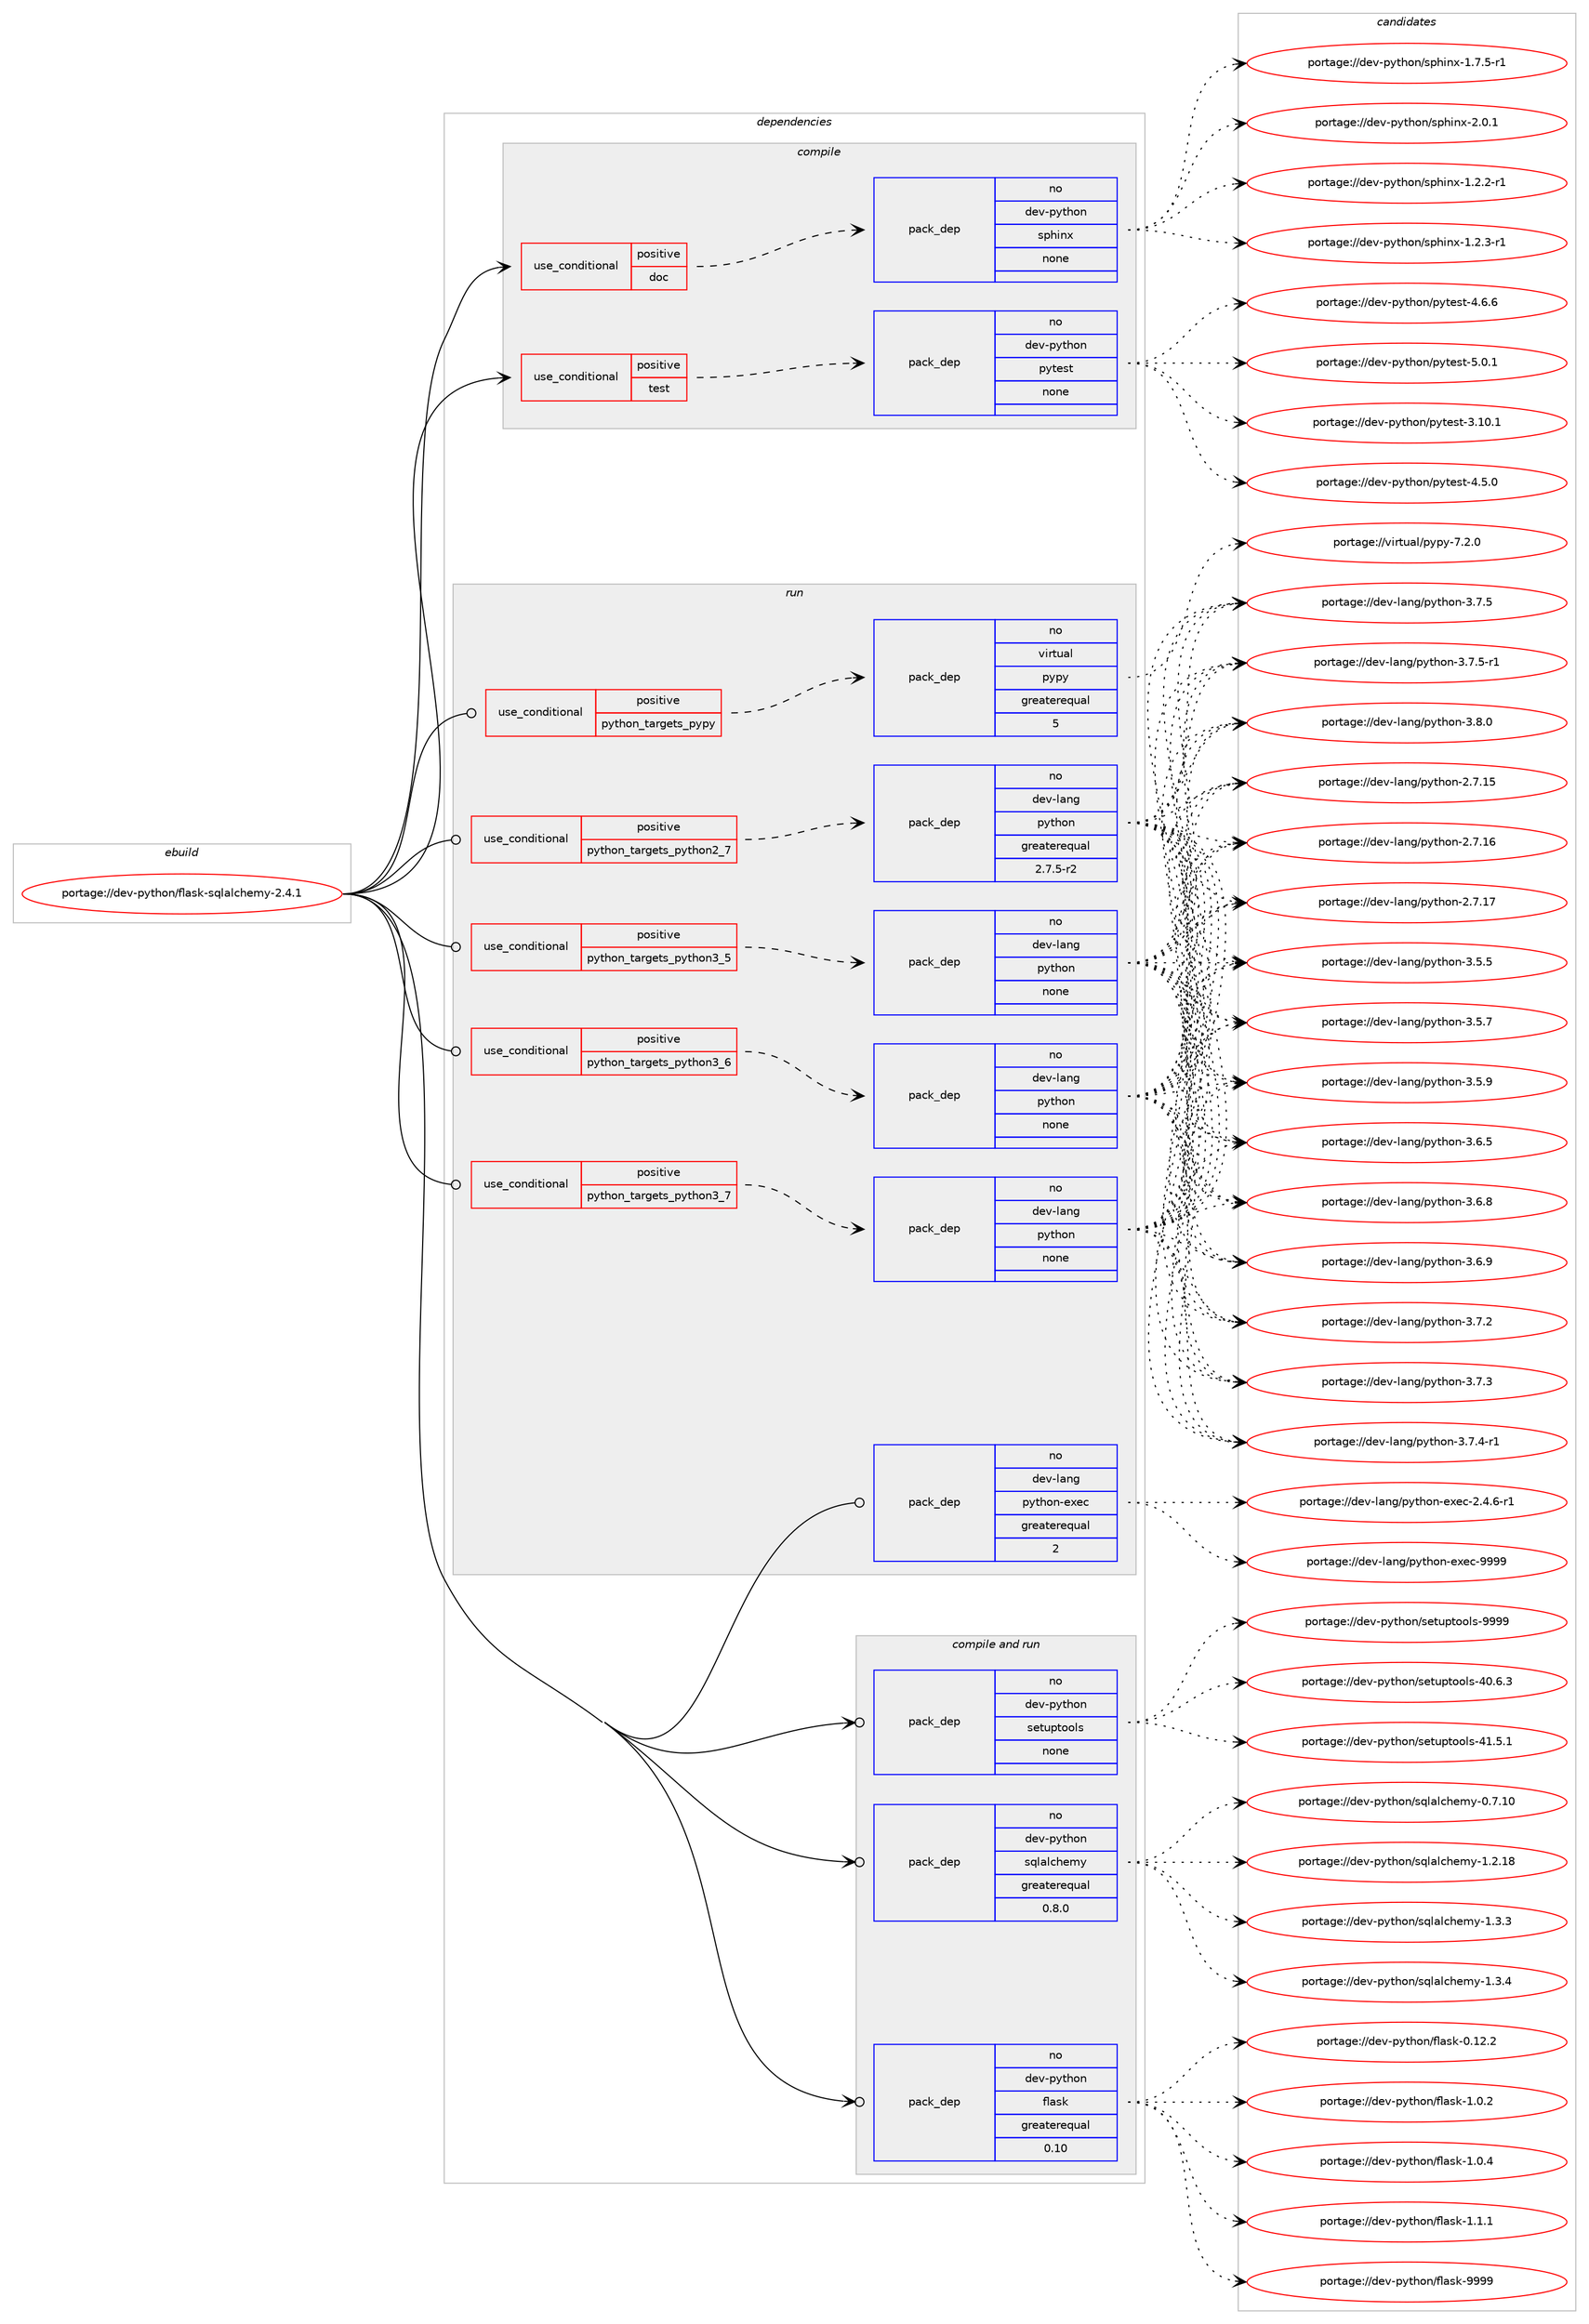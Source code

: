 digraph prolog {

# *************
# Graph options
# *************

newrank=true;
concentrate=true;
compound=true;
graph [rankdir=LR,fontname=Helvetica,fontsize=10,ranksep=1.5];#, ranksep=2.5, nodesep=0.2];
edge  [arrowhead=vee];
node  [fontname=Helvetica,fontsize=10];

# **********
# The ebuild
# **********

subgraph cluster_leftcol {
color=gray;
rank=same;
label=<<i>ebuild</i>>;
id [label="portage://dev-python/flask-sqlalchemy-2.4.1", color=red, width=4, href="../dev-python/flask-sqlalchemy-2.4.1.svg"];
}

# ****************
# The dependencies
# ****************

subgraph cluster_midcol {
color=gray;
label=<<i>dependencies</i>>;
subgraph cluster_compile {
fillcolor="#eeeeee";
style=filled;
label=<<i>compile</i>>;
subgraph cond28885 {
dependency140317 [label=<<TABLE BORDER="0" CELLBORDER="1" CELLSPACING="0" CELLPADDING="4"><TR><TD ROWSPAN="3" CELLPADDING="10">use_conditional</TD></TR><TR><TD>positive</TD></TR><TR><TD>doc</TD></TR></TABLE>>, shape=none, color=red];
subgraph pack108114 {
dependency140318 [label=<<TABLE BORDER="0" CELLBORDER="1" CELLSPACING="0" CELLPADDING="4" WIDTH="220"><TR><TD ROWSPAN="6" CELLPADDING="30">pack_dep</TD></TR><TR><TD WIDTH="110">no</TD></TR><TR><TD>dev-python</TD></TR><TR><TD>sphinx</TD></TR><TR><TD>none</TD></TR><TR><TD></TD></TR></TABLE>>, shape=none, color=blue];
}
dependency140317:e -> dependency140318:w [weight=20,style="dashed",arrowhead="vee"];
}
id:e -> dependency140317:w [weight=20,style="solid",arrowhead="vee"];
subgraph cond28886 {
dependency140319 [label=<<TABLE BORDER="0" CELLBORDER="1" CELLSPACING="0" CELLPADDING="4"><TR><TD ROWSPAN="3" CELLPADDING="10">use_conditional</TD></TR><TR><TD>positive</TD></TR><TR><TD>test</TD></TR></TABLE>>, shape=none, color=red];
subgraph pack108115 {
dependency140320 [label=<<TABLE BORDER="0" CELLBORDER="1" CELLSPACING="0" CELLPADDING="4" WIDTH="220"><TR><TD ROWSPAN="6" CELLPADDING="30">pack_dep</TD></TR><TR><TD WIDTH="110">no</TD></TR><TR><TD>dev-python</TD></TR><TR><TD>pytest</TD></TR><TR><TD>none</TD></TR><TR><TD></TD></TR></TABLE>>, shape=none, color=blue];
}
dependency140319:e -> dependency140320:w [weight=20,style="dashed",arrowhead="vee"];
}
id:e -> dependency140319:w [weight=20,style="solid",arrowhead="vee"];
}
subgraph cluster_compileandrun {
fillcolor="#eeeeee";
style=filled;
label=<<i>compile and run</i>>;
subgraph pack108116 {
dependency140321 [label=<<TABLE BORDER="0" CELLBORDER="1" CELLSPACING="0" CELLPADDING="4" WIDTH="220"><TR><TD ROWSPAN="6" CELLPADDING="30">pack_dep</TD></TR><TR><TD WIDTH="110">no</TD></TR><TR><TD>dev-python</TD></TR><TR><TD>flask</TD></TR><TR><TD>greaterequal</TD></TR><TR><TD>0.10</TD></TR></TABLE>>, shape=none, color=blue];
}
id:e -> dependency140321:w [weight=20,style="solid",arrowhead="odotvee"];
subgraph pack108117 {
dependency140322 [label=<<TABLE BORDER="0" CELLBORDER="1" CELLSPACING="0" CELLPADDING="4" WIDTH="220"><TR><TD ROWSPAN="6" CELLPADDING="30">pack_dep</TD></TR><TR><TD WIDTH="110">no</TD></TR><TR><TD>dev-python</TD></TR><TR><TD>setuptools</TD></TR><TR><TD>none</TD></TR><TR><TD></TD></TR></TABLE>>, shape=none, color=blue];
}
id:e -> dependency140322:w [weight=20,style="solid",arrowhead="odotvee"];
subgraph pack108118 {
dependency140323 [label=<<TABLE BORDER="0" CELLBORDER="1" CELLSPACING="0" CELLPADDING="4" WIDTH="220"><TR><TD ROWSPAN="6" CELLPADDING="30">pack_dep</TD></TR><TR><TD WIDTH="110">no</TD></TR><TR><TD>dev-python</TD></TR><TR><TD>sqlalchemy</TD></TR><TR><TD>greaterequal</TD></TR><TR><TD>0.8.0</TD></TR></TABLE>>, shape=none, color=blue];
}
id:e -> dependency140323:w [weight=20,style="solid",arrowhead="odotvee"];
}
subgraph cluster_run {
fillcolor="#eeeeee";
style=filled;
label=<<i>run</i>>;
subgraph cond28887 {
dependency140324 [label=<<TABLE BORDER="0" CELLBORDER="1" CELLSPACING="0" CELLPADDING="4"><TR><TD ROWSPAN="3" CELLPADDING="10">use_conditional</TD></TR><TR><TD>positive</TD></TR><TR><TD>python_targets_pypy</TD></TR></TABLE>>, shape=none, color=red];
subgraph pack108119 {
dependency140325 [label=<<TABLE BORDER="0" CELLBORDER="1" CELLSPACING="0" CELLPADDING="4" WIDTH="220"><TR><TD ROWSPAN="6" CELLPADDING="30">pack_dep</TD></TR><TR><TD WIDTH="110">no</TD></TR><TR><TD>virtual</TD></TR><TR><TD>pypy</TD></TR><TR><TD>greaterequal</TD></TR><TR><TD>5</TD></TR></TABLE>>, shape=none, color=blue];
}
dependency140324:e -> dependency140325:w [weight=20,style="dashed",arrowhead="vee"];
}
id:e -> dependency140324:w [weight=20,style="solid",arrowhead="odot"];
subgraph cond28888 {
dependency140326 [label=<<TABLE BORDER="0" CELLBORDER="1" CELLSPACING="0" CELLPADDING="4"><TR><TD ROWSPAN="3" CELLPADDING="10">use_conditional</TD></TR><TR><TD>positive</TD></TR><TR><TD>python_targets_python2_7</TD></TR></TABLE>>, shape=none, color=red];
subgraph pack108120 {
dependency140327 [label=<<TABLE BORDER="0" CELLBORDER="1" CELLSPACING="0" CELLPADDING="4" WIDTH="220"><TR><TD ROWSPAN="6" CELLPADDING="30">pack_dep</TD></TR><TR><TD WIDTH="110">no</TD></TR><TR><TD>dev-lang</TD></TR><TR><TD>python</TD></TR><TR><TD>greaterequal</TD></TR><TR><TD>2.7.5-r2</TD></TR></TABLE>>, shape=none, color=blue];
}
dependency140326:e -> dependency140327:w [weight=20,style="dashed",arrowhead="vee"];
}
id:e -> dependency140326:w [weight=20,style="solid",arrowhead="odot"];
subgraph cond28889 {
dependency140328 [label=<<TABLE BORDER="0" CELLBORDER="1" CELLSPACING="0" CELLPADDING="4"><TR><TD ROWSPAN="3" CELLPADDING="10">use_conditional</TD></TR><TR><TD>positive</TD></TR><TR><TD>python_targets_python3_5</TD></TR></TABLE>>, shape=none, color=red];
subgraph pack108121 {
dependency140329 [label=<<TABLE BORDER="0" CELLBORDER="1" CELLSPACING="0" CELLPADDING="4" WIDTH="220"><TR><TD ROWSPAN="6" CELLPADDING="30">pack_dep</TD></TR><TR><TD WIDTH="110">no</TD></TR><TR><TD>dev-lang</TD></TR><TR><TD>python</TD></TR><TR><TD>none</TD></TR><TR><TD></TD></TR></TABLE>>, shape=none, color=blue];
}
dependency140328:e -> dependency140329:w [weight=20,style="dashed",arrowhead="vee"];
}
id:e -> dependency140328:w [weight=20,style="solid",arrowhead="odot"];
subgraph cond28890 {
dependency140330 [label=<<TABLE BORDER="0" CELLBORDER="1" CELLSPACING="0" CELLPADDING="4"><TR><TD ROWSPAN="3" CELLPADDING="10">use_conditional</TD></TR><TR><TD>positive</TD></TR><TR><TD>python_targets_python3_6</TD></TR></TABLE>>, shape=none, color=red];
subgraph pack108122 {
dependency140331 [label=<<TABLE BORDER="0" CELLBORDER="1" CELLSPACING="0" CELLPADDING="4" WIDTH="220"><TR><TD ROWSPAN="6" CELLPADDING="30">pack_dep</TD></TR><TR><TD WIDTH="110">no</TD></TR><TR><TD>dev-lang</TD></TR><TR><TD>python</TD></TR><TR><TD>none</TD></TR><TR><TD></TD></TR></TABLE>>, shape=none, color=blue];
}
dependency140330:e -> dependency140331:w [weight=20,style="dashed",arrowhead="vee"];
}
id:e -> dependency140330:w [weight=20,style="solid",arrowhead="odot"];
subgraph cond28891 {
dependency140332 [label=<<TABLE BORDER="0" CELLBORDER="1" CELLSPACING="0" CELLPADDING="4"><TR><TD ROWSPAN="3" CELLPADDING="10">use_conditional</TD></TR><TR><TD>positive</TD></TR><TR><TD>python_targets_python3_7</TD></TR></TABLE>>, shape=none, color=red];
subgraph pack108123 {
dependency140333 [label=<<TABLE BORDER="0" CELLBORDER="1" CELLSPACING="0" CELLPADDING="4" WIDTH="220"><TR><TD ROWSPAN="6" CELLPADDING="30">pack_dep</TD></TR><TR><TD WIDTH="110">no</TD></TR><TR><TD>dev-lang</TD></TR><TR><TD>python</TD></TR><TR><TD>none</TD></TR><TR><TD></TD></TR></TABLE>>, shape=none, color=blue];
}
dependency140332:e -> dependency140333:w [weight=20,style="dashed",arrowhead="vee"];
}
id:e -> dependency140332:w [weight=20,style="solid",arrowhead="odot"];
subgraph pack108124 {
dependency140334 [label=<<TABLE BORDER="0" CELLBORDER="1" CELLSPACING="0" CELLPADDING="4" WIDTH="220"><TR><TD ROWSPAN="6" CELLPADDING="30">pack_dep</TD></TR><TR><TD WIDTH="110">no</TD></TR><TR><TD>dev-lang</TD></TR><TR><TD>python-exec</TD></TR><TR><TD>greaterequal</TD></TR><TR><TD>2</TD></TR></TABLE>>, shape=none, color=blue];
}
id:e -> dependency140334:w [weight=20,style="solid",arrowhead="odot"];
}
}

# **************
# The candidates
# **************

subgraph cluster_choices {
rank=same;
color=gray;
label=<<i>candidates</i>>;

subgraph choice108114 {
color=black;
nodesep=1;
choiceportage10010111845112121116104111110471151121041051101204549465046504511449 [label="portage://dev-python/sphinx-1.2.2-r1", color=red, width=4,href="../dev-python/sphinx-1.2.2-r1.svg"];
choiceportage10010111845112121116104111110471151121041051101204549465046514511449 [label="portage://dev-python/sphinx-1.2.3-r1", color=red, width=4,href="../dev-python/sphinx-1.2.3-r1.svg"];
choiceportage10010111845112121116104111110471151121041051101204549465546534511449 [label="portage://dev-python/sphinx-1.7.5-r1", color=red, width=4,href="../dev-python/sphinx-1.7.5-r1.svg"];
choiceportage1001011184511212111610411111047115112104105110120455046484649 [label="portage://dev-python/sphinx-2.0.1", color=red, width=4,href="../dev-python/sphinx-2.0.1.svg"];
dependency140318:e -> choiceportage10010111845112121116104111110471151121041051101204549465046504511449:w [style=dotted,weight="100"];
dependency140318:e -> choiceportage10010111845112121116104111110471151121041051101204549465046514511449:w [style=dotted,weight="100"];
dependency140318:e -> choiceportage10010111845112121116104111110471151121041051101204549465546534511449:w [style=dotted,weight="100"];
dependency140318:e -> choiceportage1001011184511212111610411111047115112104105110120455046484649:w [style=dotted,weight="100"];
}
subgraph choice108115 {
color=black;
nodesep=1;
choiceportage100101118451121211161041111104711212111610111511645514649484649 [label="portage://dev-python/pytest-3.10.1", color=red, width=4,href="../dev-python/pytest-3.10.1.svg"];
choiceportage1001011184511212111610411111047112121116101115116455246534648 [label="portage://dev-python/pytest-4.5.0", color=red, width=4,href="../dev-python/pytest-4.5.0.svg"];
choiceportage1001011184511212111610411111047112121116101115116455246544654 [label="portage://dev-python/pytest-4.6.6", color=red, width=4,href="../dev-python/pytest-4.6.6.svg"];
choiceportage1001011184511212111610411111047112121116101115116455346484649 [label="portage://dev-python/pytest-5.0.1", color=red, width=4,href="../dev-python/pytest-5.0.1.svg"];
dependency140320:e -> choiceportage100101118451121211161041111104711212111610111511645514649484649:w [style=dotted,weight="100"];
dependency140320:e -> choiceportage1001011184511212111610411111047112121116101115116455246534648:w [style=dotted,weight="100"];
dependency140320:e -> choiceportage1001011184511212111610411111047112121116101115116455246544654:w [style=dotted,weight="100"];
dependency140320:e -> choiceportage1001011184511212111610411111047112121116101115116455346484649:w [style=dotted,weight="100"];
}
subgraph choice108116 {
color=black;
nodesep=1;
choiceportage10010111845112121116104111110471021089711510745484649504650 [label="portage://dev-python/flask-0.12.2", color=red, width=4,href="../dev-python/flask-0.12.2.svg"];
choiceportage100101118451121211161041111104710210897115107454946484650 [label="portage://dev-python/flask-1.0.2", color=red, width=4,href="../dev-python/flask-1.0.2.svg"];
choiceportage100101118451121211161041111104710210897115107454946484652 [label="portage://dev-python/flask-1.0.4", color=red, width=4,href="../dev-python/flask-1.0.4.svg"];
choiceportage100101118451121211161041111104710210897115107454946494649 [label="portage://dev-python/flask-1.1.1", color=red, width=4,href="../dev-python/flask-1.1.1.svg"];
choiceportage1001011184511212111610411111047102108971151074557575757 [label="portage://dev-python/flask-9999", color=red, width=4,href="../dev-python/flask-9999.svg"];
dependency140321:e -> choiceportage10010111845112121116104111110471021089711510745484649504650:w [style=dotted,weight="100"];
dependency140321:e -> choiceportage100101118451121211161041111104710210897115107454946484650:w [style=dotted,weight="100"];
dependency140321:e -> choiceportage100101118451121211161041111104710210897115107454946484652:w [style=dotted,weight="100"];
dependency140321:e -> choiceportage100101118451121211161041111104710210897115107454946494649:w [style=dotted,weight="100"];
dependency140321:e -> choiceportage1001011184511212111610411111047102108971151074557575757:w [style=dotted,weight="100"];
}
subgraph choice108117 {
color=black;
nodesep=1;
choiceportage100101118451121211161041111104711510111611711211611111110811545524846544651 [label="portage://dev-python/setuptools-40.6.3", color=red, width=4,href="../dev-python/setuptools-40.6.3.svg"];
choiceportage100101118451121211161041111104711510111611711211611111110811545524946534649 [label="portage://dev-python/setuptools-41.5.1", color=red, width=4,href="../dev-python/setuptools-41.5.1.svg"];
choiceportage10010111845112121116104111110471151011161171121161111111081154557575757 [label="portage://dev-python/setuptools-9999", color=red, width=4,href="../dev-python/setuptools-9999.svg"];
dependency140322:e -> choiceportage100101118451121211161041111104711510111611711211611111110811545524846544651:w [style=dotted,weight="100"];
dependency140322:e -> choiceportage100101118451121211161041111104711510111611711211611111110811545524946534649:w [style=dotted,weight="100"];
dependency140322:e -> choiceportage10010111845112121116104111110471151011161171121161111111081154557575757:w [style=dotted,weight="100"];
}
subgraph choice108118 {
color=black;
nodesep=1;
choiceportage1001011184511212111610411111047115113108971089910410110912145484655464948 [label="portage://dev-python/sqlalchemy-0.7.10", color=red, width=4,href="../dev-python/sqlalchemy-0.7.10.svg"];
choiceportage1001011184511212111610411111047115113108971089910410110912145494650464956 [label="portage://dev-python/sqlalchemy-1.2.18", color=red, width=4,href="../dev-python/sqlalchemy-1.2.18.svg"];
choiceportage10010111845112121116104111110471151131089710899104101109121454946514651 [label="portage://dev-python/sqlalchemy-1.3.3", color=red, width=4,href="../dev-python/sqlalchemy-1.3.3.svg"];
choiceportage10010111845112121116104111110471151131089710899104101109121454946514652 [label="portage://dev-python/sqlalchemy-1.3.4", color=red, width=4,href="../dev-python/sqlalchemy-1.3.4.svg"];
dependency140323:e -> choiceportage1001011184511212111610411111047115113108971089910410110912145484655464948:w [style=dotted,weight="100"];
dependency140323:e -> choiceportage1001011184511212111610411111047115113108971089910410110912145494650464956:w [style=dotted,weight="100"];
dependency140323:e -> choiceportage10010111845112121116104111110471151131089710899104101109121454946514651:w [style=dotted,weight="100"];
dependency140323:e -> choiceportage10010111845112121116104111110471151131089710899104101109121454946514652:w [style=dotted,weight="100"];
}
subgraph choice108119 {
color=black;
nodesep=1;
choiceportage1181051141161179710847112121112121455546504648 [label="portage://virtual/pypy-7.2.0", color=red, width=4,href="../virtual/pypy-7.2.0.svg"];
dependency140325:e -> choiceportage1181051141161179710847112121112121455546504648:w [style=dotted,weight="100"];
}
subgraph choice108120 {
color=black;
nodesep=1;
choiceportage10010111845108971101034711212111610411111045504655464953 [label="portage://dev-lang/python-2.7.15", color=red, width=4,href="../dev-lang/python-2.7.15.svg"];
choiceportage10010111845108971101034711212111610411111045504655464954 [label="portage://dev-lang/python-2.7.16", color=red, width=4,href="../dev-lang/python-2.7.16.svg"];
choiceportage10010111845108971101034711212111610411111045504655464955 [label="portage://dev-lang/python-2.7.17", color=red, width=4,href="../dev-lang/python-2.7.17.svg"];
choiceportage100101118451089711010347112121116104111110455146534653 [label="portage://dev-lang/python-3.5.5", color=red, width=4,href="../dev-lang/python-3.5.5.svg"];
choiceportage100101118451089711010347112121116104111110455146534655 [label="portage://dev-lang/python-3.5.7", color=red, width=4,href="../dev-lang/python-3.5.7.svg"];
choiceportage100101118451089711010347112121116104111110455146534657 [label="portage://dev-lang/python-3.5.9", color=red, width=4,href="../dev-lang/python-3.5.9.svg"];
choiceportage100101118451089711010347112121116104111110455146544653 [label="portage://dev-lang/python-3.6.5", color=red, width=4,href="../dev-lang/python-3.6.5.svg"];
choiceportage100101118451089711010347112121116104111110455146544656 [label="portage://dev-lang/python-3.6.8", color=red, width=4,href="../dev-lang/python-3.6.8.svg"];
choiceportage100101118451089711010347112121116104111110455146544657 [label="portage://dev-lang/python-3.6.9", color=red, width=4,href="../dev-lang/python-3.6.9.svg"];
choiceportage100101118451089711010347112121116104111110455146554650 [label="portage://dev-lang/python-3.7.2", color=red, width=4,href="../dev-lang/python-3.7.2.svg"];
choiceportage100101118451089711010347112121116104111110455146554651 [label="portage://dev-lang/python-3.7.3", color=red, width=4,href="../dev-lang/python-3.7.3.svg"];
choiceportage1001011184510897110103471121211161041111104551465546524511449 [label="portage://dev-lang/python-3.7.4-r1", color=red, width=4,href="../dev-lang/python-3.7.4-r1.svg"];
choiceportage100101118451089711010347112121116104111110455146554653 [label="portage://dev-lang/python-3.7.5", color=red, width=4,href="../dev-lang/python-3.7.5.svg"];
choiceportage1001011184510897110103471121211161041111104551465546534511449 [label="portage://dev-lang/python-3.7.5-r1", color=red, width=4,href="../dev-lang/python-3.7.5-r1.svg"];
choiceportage100101118451089711010347112121116104111110455146564648 [label="portage://dev-lang/python-3.8.0", color=red, width=4,href="../dev-lang/python-3.8.0.svg"];
dependency140327:e -> choiceportage10010111845108971101034711212111610411111045504655464953:w [style=dotted,weight="100"];
dependency140327:e -> choiceportage10010111845108971101034711212111610411111045504655464954:w [style=dotted,weight="100"];
dependency140327:e -> choiceportage10010111845108971101034711212111610411111045504655464955:w [style=dotted,weight="100"];
dependency140327:e -> choiceportage100101118451089711010347112121116104111110455146534653:w [style=dotted,weight="100"];
dependency140327:e -> choiceportage100101118451089711010347112121116104111110455146534655:w [style=dotted,weight="100"];
dependency140327:e -> choiceportage100101118451089711010347112121116104111110455146534657:w [style=dotted,weight="100"];
dependency140327:e -> choiceportage100101118451089711010347112121116104111110455146544653:w [style=dotted,weight="100"];
dependency140327:e -> choiceportage100101118451089711010347112121116104111110455146544656:w [style=dotted,weight="100"];
dependency140327:e -> choiceportage100101118451089711010347112121116104111110455146544657:w [style=dotted,weight="100"];
dependency140327:e -> choiceportage100101118451089711010347112121116104111110455146554650:w [style=dotted,weight="100"];
dependency140327:e -> choiceportage100101118451089711010347112121116104111110455146554651:w [style=dotted,weight="100"];
dependency140327:e -> choiceportage1001011184510897110103471121211161041111104551465546524511449:w [style=dotted,weight="100"];
dependency140327:e -> choiceportage100101118451089711010347112121116104111110455146554653:w [style=dotted,weight="100"];
dependency140327:e -> choiceportage1001011184510897110103471121211161041111104551465546534511449:w [style=dotted,weight="100"];
dependency140327:e -> choiceportage100101118451089711010347112121116104111110455146564648:w [style=dotted,weight="100"];
}
subgraph choice108121 {
color=black;
nodesep=1;
choiceportage10010111845108971101034711212111610411111045504655464953 [label="portage://dev-lang/python-2.7.15", color=red, width=4,href="../dev-lang/python-2.7.15.svg"];
choiceportage10010111845108971101034711212111610411111045504655464954 [label="portage://dev-lang/python-2.7.16", color=red, width=4,href="../dev-lang/python-2.7.16.svg"];
choiceportage10010111845108971101034711212111610411111045504655464955 [label="portage://dev-lang/python-2.7.17", color=red, width=4,href="../dev-lang/python-2.7.17.svg"];
choiceportage100101118451089711010347112121116104111110455146534653 [label="portage://dev-lang/python-3.5.5", color=red, width=4,href="../dev-lang/python-3.5.5.svg"];
choiceportage100101118451089711010347112121116104111110455146534655 [label="portage://dev-lang/python-3.5.7", color=red, width=4,href="../dev-lang/python-3.5.7.svg"];
choiceportage100101118451089711010347112121116104111110455146534657 [label="portage://dev-lang/python-3.5.9", color=red, width=4,href="../dev-lang/python-3.5.9.svg"];
choiceportage100101118451089711010347112121116104111110455146544653 [label="portage://dev-lang/python-3.6.5", color=red, width=4,href="../dev-lang/python-3.6.5.svg"];
choiceportage100101118451089711010347112121116104111110455146544656 [label="portage://dev-lang/python-3.6.8", color=red, width=4,href="../dev-lang/python-3.6.8.svg"];
choiceportage100101118451089711010347112121116104111110455146544657 [label="portage://dev-lang/python-3.6.9", color=red, width=4,href="../dev-lang/python-3.6.9.svg"];
choiceportage100101118451089711010347112121116104111110455146554650 [label="portage://dev-lang/python-3.7.2", color=red, width=4,href="../dev-lang/python-3.7.2.svg"];
choiceportage100101118451089711010347112121116104111110455146554651 [label="portage://dev-lang/python-3.7.3", color=red, width=4,href="../dev-lang/python-3.7.3.svg"];
choiceportage1001011184510897110103471121211161041111104551465546524511449 [label="portage://dev-lang/python-3.7.4-r1", color=red, width=4,href="../dev-lang/python-3.7.4-r1.svg"];
choiceportage100101118451089711010347112121116104111110455146554653 [label="portage://dev-lang/python-3.7.5", color=red, width=4,href="../dev-lang/python-3.7.5.svg"];
choiceportage1001011184510897110103471121211161041111104551465546534511449 [label="portage://dev-lang/python-3.7.5-r1", color=red, width=4,href="../dev-lang/python-3.7.5-r1.svg"];
choiceportage100101118451089711010347112121116104111110455146564648 [label="portage://dev-lang/python-3.8.0", color=red, width=4,href="../dev-lang/python-3.8.0.svg"];
dependency140329:e -> choiceportage10010111845108971101034711212111610411111045504655464953:w [style=dotted,weight="100"];
dependency140329:e -> choiceportage10010111845108971101034711212111610411111045504655464954:w [style=dotted,weight="100"];
dependency140329:e -> choiceportage10010111845108971101034711212111610411111045504655464955:w [style=dotted,weight="100"];
dependency140329:e -> choiceportage100101118451089711010347112121116104111110455146534653:w [style=dotted,weight="100"];
dependency140329:e -> choiceportage100101118451089711010347112121116104111110455146534655:w [style=dotted,weight="100"];
dependency140329:e -> choiceportage100101118451089711010347112121116104111110455146534657:w [style=dotted,weight="100"];
dependency140329:e -> choiceportage100101118451089711010347112121116104111110455146544653:w [style=dotted,weight="100"];
dependency140329:e -> choiceportage100101118451089711010347112121116104111110455146544656:w [style=dotted,weight="100"];
dependency140329:e -> choiceportage100101118451089711010347112121116104111110455146544657:w [style=dotted,weight="100"];
dependency140329:e -> choiceportage100101118451089711010347112121116104111110455146554650:w [style=dotted,weight="100"];
dependency140329:e -> choiceportage100101118451089711010347112121116104111110455146554651:w [style=dotted,weight="100"];
dependency140329:e -> choiceportage1001011184510897110103471121211161041111104551465546524511449:w [style=dotted,weight="100"];
dependency140329:e -> choiceportage100101118451089711010347112121116104111110455146554653:w [style=dotted,weight="100"];
dependency140329:e -> choiceportage1001011184510897110103471121211161041111104551465546534511449:w [style=dotted,weight="100"];
dependency140329:e -> choiceportage100101118451089711010347112121116104111110455146564648:w [style=dotted,weight="100"];
}
subgraph choice108122 {
color=black;
nodesep=1;
choiceportage10010111845108971101034711212111610411111045504655464953 [label="portage://dev-lang/python-2.7.15", color=red, width=4,href="../dev-lang/python-2.7.15.svg"];
choiceportage10010111845108971101034711212111610411111045504655464954 [label="portage://dev-lang/python-2.7.16", color=red, width=4,href="../dev-lang/python-2.7.16.svg"];
choiceportage10010111845108971101034711212111610411111045504655464955 [label="portage://dev-lang/python-2.7.17", color=red, width=4,href="../dev-lang/python-2.7.17.svg"];
choiceportage100101118451089711010347112121116104111110455146534653 [label="portage://dev-lang/python-3.5.5", color=red, width=4,href="../dev-lang/python-3.5.5.svg"];
choiceportage100101118451089711010347112121116104111110455146534655 [label="portage://dev-lang/python-3.5.7", color=red, width=4,href="../dev-lang/python-3.5.7.svg"];
choiceportage100101118451089711010347112121116104111110455146534657 [label="portage://dev-lang/python-3.5.9", color=red, width=4,href="../dev-lang/python-3.5.9.svg"];
choiceportage100101118451089711010347112121116104111110455146544653 [label="portage://dev-lang/python-3.6.5", color=red, width=4,href="../dev-lang/python-3.6.5.svg"];
choiceportage100101118451089711010347112121116104111110455146544656 [label="portage://dev-lang/python-3.6.8", color=red, width=4,href="../dev-lang/python-3.6.8.svg"];
choiceportage100101118451089711010347112121116104111110455146544657 [label="portage://dev-lang/python-3.6.9", color=red, width=4,href="../dev-lang/python-3.6.9.svg"];
choiceportage100101118451089711010347112121116104111110455146554650 [label="portage://dev-lang/python-3.7.2", color=red, width=4,href="../dev-lang/python-3.7.2.svg"];
choiceportage100101118451089711010347112121116104111110455146554651 [label="portage://dev-lang/python-3.7.3", color=red, width=4,href="../dev-lang/python-3.7.3.svg"];
choiceportage1001011184510897110103471121211161041111104551465546524511449 [label="portage://dev-lang/python-3.7.4-r1", color=red, width=4,href="../dev-lang/python-3.7.4-r1.svg"];
choiceportage100101118451089711010347112121116104111110455146554653 [label="portage://dev-lang/python-3.7.5", color=red, width=4,href="../dev-lang/python-3.7.5.svg"];
choiceportage1001011184510897110103471121211161041111104551465546534511449 [label="portage://dev-lang/python-3.7.5-r1", color=red, width=4,href="../dev-lang/python-3.7.5-r1.svg"];
choiceportage100101118451089711010347112121116104111110455146564648 [label="portage://dev-lang/python-3.8.0", color=red, width=4,href="../dev-lang/python-3.8.0.svg"];
dependency140331:e -> choiceportage10010111845108971101034711212111610411111045504655464953:w [style=dotted,weight="100"];
dependency140331:e -> choiceportage10010111845108971101034711212111610411111045504655464954:w [style=dotted,weight="100"];
dependency140331:e -> choiceportage10010111845108971101034711212111610411111045504655464955:w [style=dotted,weight="100"];
dependency140331:e -> choiceportage100101118451089711010347112121116104111110455146534653:w [style=dotted,weight="100"];
dependency140331:e -> choiceportage100101118451089711010347112121116104111110455146534655:w [style=dotted,weight="100"];
dependency140331:e -> choiceportage100101118451089711010347112121116104111110455146534657:w [style=dotted,weight="100"];
dependency140331:e -> choiceportage100101118451089711010347112121116104111110455146544653:w [style=dotted,weight="100"];
dependency140331:e -> choiceportage100101118451089711010347112121116104111110455146544656:w [style=dotted,weight="100"];
dependency140331:e -> choiceportage100101118451089711010347112121116104111110455146544657:w [style=dotted,weight="100"];
dependency140331:e -> choiceportage100101118451089711010347112121116104111110455146554650:w [style=dotted,weight="100"];
dependency140331:e -> choiceportage100101118451089711010347112121116104111110455146554651:w [style=dotted,weight="100"];
dependency140331:e -> choiceportage1001011184510897110103471121211161041111104551465546524511449:w [style=dotted,weight="100"];
dependency140331:e -> choiceportage100101118451089711010347112121116104111110455146554653:w [style=dotted,weight="100"];
dependency140331:e -> choiceportage1001011184510897110103471121211161041111104551465546534511449:w [style=dotted,weight="100"];
dependency140331:e -> choiceportage100101118451089711010347112121116104111110455146564648:w [style=dotted,weight="100"];
}
subgraph choice108123 {
color=black;
nodesep=1;
choiceportage10010111845108971101034711212111610411111045504655464953 [label="portage://dev-lang/python-2.7.15", color=red, width=4,href="../dev-lang/python-2.7.15.svg"];
choiceportage10010111845108971101034711212111610411111045504655464954 [label="portage://dev-lang/python-2.7.16", color=red, width=4,href="../dev-lang/python-2.7.16.svg"];
choiceportage10010111845108971101034711212111610411111045504655464955 [label="portage://dev-lang/python-2.7.17", color=red, width=4,href="../dev-lang/python-2.7.17.svg"];
choiceportage100101118451089711010347112121116104111110455146534653 [label="portage://dev-lang/python-3.5.5", color=red, width=4,href="../dev-lang/python-3.5.5.svg"];
choiceportage100101118451089711010347112121116104111110455146534655 [label="portage://dev-lang/python-3.5.7", color=red, width=4,href="../dev-lang/python-3.5.7.svg"];
choiceportage100101118451089711010347112121116104111110455146534657 [label="portage://dev-lang/python-3.5.9", color=red, width=4,href="../dev-lang/python-3.5.9.svg"];
choiceportage100101118451089711010347112121116104111110455146544653 [label="portage://dev-lang/python-3.6.5", color=red, width=4,href="../dev-lang/python-3.6.5.svg"];
choiceportage100101118451089711010347112121116104111110455146544656 [label="portage://dev-lang/python-3.6.8", color=red, width=4,href="../dev-lang/python-3.6.8.svg"];
choiceportage100101118451089711010347112121116104111110455146544657 [label="portage://dev-lang/python-3.6.9", color=red, width=4,href="../dev-lang/python-3.6.9.svg"];
choiceportage100101118451089711010347112121116104111110455146554650 [label="portage://dev-lang/python-3.7.2", color=red, width=4,href="../dev-lang/python-3.7.2.svg"];
choiceportage100101118451089711010347112121116104111110455146554651 [label="portage://dev-lang/python-3.7.3", color=red, width=4,href="../dev-lang/python-3.7.3.svg"];
choiceportage1001011184510897110103471121211161041111104551465546524511449 [label="portage://dev-lang/python-3.7.4-r1", color=red, width=4,href="../dev-lang/python-3.7.4-r1.svg"];
choiceportage100101118451089711010347112121116104111110455146554653 [label="portage://dev-lang/python-3.7.5", color=red, width=4,href="../dev-lang/python-3.7.5.svg"];
choiceportage1001011184510897110103471121211161041111104551465546534511449 [label="portage://dev-lang/python-3.7.5-r1", color=red, width=4,href="../dev-lang/python-3.7.5-r1.svg"];
choiceportage100101118451089711010347112121116104111110455146564648 [label="portage://dev-lang/python-3.8.0", color=red, width=4,href="../dev-lang/python-3.8.0.svg"];
dependency140333:e -> choiceportage10010111845108971101034711212111610411111045504655464953:w [style=dotted,weight="100"];
dependency140333:e -> choiceportage10010111845108971101034711212111610411111045504655464954:w [style=dotted,weight="100"];
dependency140333:e -> choiceportage10010111845108971101034711212111610411111045504655464955:w [style=dotted,weight="100"];
dependency140333:e -> choiceportage100101118451089711010347112121116104111110455146534653:w [style=dotted,weight="100"];
dependency140333:e -> choiceportage100101118451089711010347112121116104111110455146534655:w [style=dotted,weight="100"];
dependency140333:e -> choiceportage100101118451089711010347112121116104111110455146534657:w [style=dotted,weight="100"];
dependency140333:e -> choiceportage100101118451089711010347112121116104111110455146544653:w [style=dotted,weight="100"];
dependency140333:e -> choiceportage100101118451089711010347112121116104111110455146544656:w [style=dotted,weight="100"];
dependency140333:e -> choiceportage100101118451089711010347112121116104111110455146544657:w [style=dotted,weight="100"];
dependency140333:e -> choiceportage100101118451089711010347112121116104111110455146554650:w [style=dotted,weight="100"];
dependency140333:e -> choiceportage100101118451089711010347112121116104111110455146554651:w [style=dotted,weight="100"];
dependency140333:e -> choiceportage1001011184510897110103471121211161041111104551465546524511449:w [style=dotted,weight="100"];
dependency140333:e -> choiceportage100101118451089711010347112121116104111110455146554653:w [style=dotted,weight="100"];
dependency140333:e -> choiceportage1001011184510897110103471121211161041111104551465546534511449:w [style=dotted,weight="100"];
dependency140333:e -> choiceportage100101118451089711010347112121116104111110455146564648:w [style=dotted,weight="100"];
}
subgraph choice108124 {
color=black;
nodesep=1;
choiceportage10010111845108971101034711212111610411111045101120101994550465246544511449 [label="portage://dev-lang/python-exec-2.4.6-r1", color=red, width=4,href="../dev-lang/python-exec-2.4.6-r1.svg"];
choiceportage10010111845108971101034711212111610411111045101120101994557575757 [label="portage://dev-lang/python-exec-9999", color=red, width=4,href="../dev-lang/python-exec-9999.svg"];
dependency140334:e -> choiceportage10010111845108971101034711212111610411111045101120101994550465246544511449:w [style=dotted,weight="100"];
dependency140334:e -> choiceportage10010111845108971101034711212111610411111045101120101994557575757:w [style=dotted,weight="100"];
}
}

}
